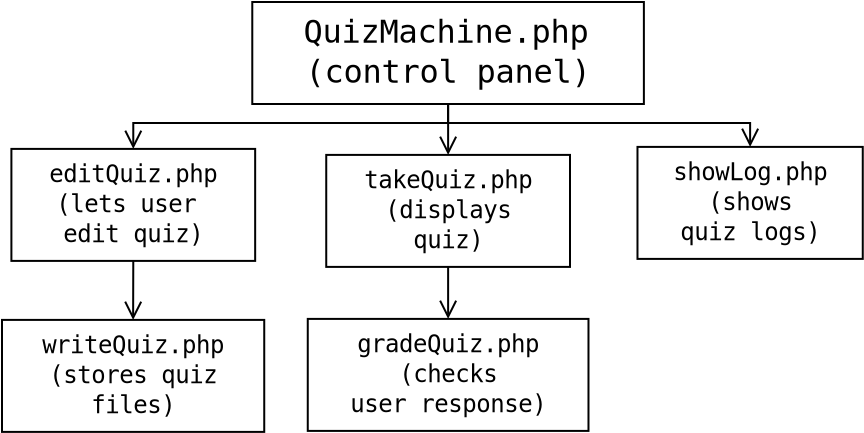 <?xml version="1.0" encoding="UTF-8"?>
<dia:diagram xmlns:dia="http://www.lysator.liu.se/~alla/dia/"><dia:layer name="Background" visible="true"><dia:object type="Flowchart - Box" version="0" id="O0"><dia:attribute name="obj_pos"><dia:point val="13.36,2.55"/></dia:attribute><dia:attribute name="obj_bb"><dia:rectangle val="13.31,2.5;32.99,7.7"/></dia:attribute><dia:attribute name="elem_corner"><dia:point val="13.36,2.55"/></dia:attribute><dia:attribute name="elem_width"><dia:real val="19.58"/></dia:attribute><dia:attribute name="elem_height"><dia:real val="5.1"/></dia:attribute><dia:attribute name="border_width"><dia:real val="0.1"/></dia:attribute><dia:attribute name="show_background"><dia:boolean val="true"/></dia:attribute><dia:attribute name="padding"><dia:real val="0.5"/></dia:attribute><dia:attribute name="text"><dia:composite type="text"><dia:attribute name="string"><dia:string>#QuizMachine.php
(control panel)#</dia:string></dia:attribute><dia:attribute name="font"><dia:font name="Courier"/></dia:attribute><dia:attribute name="height"><dia:real val="2"/></dia:attribute><dia:attribute name="pos"><dia:point val="23.15,4.595"/></dia:attribute><dia:attribute name="color"><dia:color val="#000000"/></dia:attribute><dia:attribute name="alignment"><dia:enum val="1"/></dia:attribute></dia:composite></dia:attribute></dia:object><dia:object type="Flowchart - Box" version="0" id="O1"><dia:attribute name="obj_pos"><dia:point val="1.316,9.895"/></dia:attribute><dia:attribute name="obj_bb"><dia:rectangle val="1.266,9.845;13.554,15.545"/></dia:attribute><dia:attribute name="elem_corner"><dia:point val="1.316,9.895"/></dia:attribute><dia:attribute name="elem_width"><dia:real val="12.188"/></dia:attribute><dia:attribute name="elem_height"><dia:real val="5.6"/></dia:attribute><dia:attribute name="border_width"><dia:real val="0.1"/></dia:attribute><dia:attribute name="show_background"><dia:boolean val="true"/></dia:attribute><dia:attribute name="padding"><dia:real val="0.5"/></dia:attribute><dia:attribute name="text"><dia:composite type="text"><dia:attribute name="string"><dia:string>#editQuiz.php
(lets user 
edit quiz)#</dia:string></dia:attribute><dia:attribute name="font"><dia:font name="Courier"/></dia:attribute><dia:attribute name="height"><dia:real val="1.5"/></dia:attribute><dia:attribute name="pos"><dia:point val="7.41,11.566"/></dia:attribute><dia:attribute name="color"><dia:color val="#000000"/></dia:attribute><dia:attribute name="alignment"><dia:enum val="1"/></dia:attribute></dia:composite></dia:attribute></dia:object><dia:object type="Flowchart - Box" version="0" id="O2"><dia:attribute name="obj_pos"><dia:point val="0.846,18.445"/></dia:attribute><dia:attribute name="obj_bb"><dia:rectangle val="0.796,18.395;14.008,24.095"/></dia:attribute><dia:attribute name="elem_corner"><dia:point val="0.846,18.445"/></dia:attribute><dia:attribute name="elem_width"><dia:real val="13.112"/></dia:attribute><dia:attribute name="elem_height"><dia:real val="5.6"/></dia:attribute><dia:attribute name="border_width"><dia:real val="0.1"/></dia:attribute><dia:attribute name="show_background"><dia:boolean val="true"/></dia:attribute><dia:attribute name="padding"><dia:real val="0.5"/></dia:attribute><dia:attribute name="text"><dia:composite type="text"><dia:attribute name="string"><dia:string>#writeQuiz.php
(stores quiz
files)#</dia:string></dia:attribute><dia:attribute name="font"><dia:font name="Courier"/></dia:attribute><dia:attribute name="height"><dia:real val="1.5"/></dia:attribute><dia:attribute name="pos"><dia:point val="7.402,20.116"/></dia:attribute><dia:attribute name="color"><dia:color val="#000000"/></dia:attribute><dia:attribute name="alignment"><dia:enum val="1"/></dia:attribute></dia:composite></dia:attribute></dia:object><dia:object type="Flowchart - Box" version="0" id="O3"><dia:attribute name="obj_pos"><dia:point val="17.058,10.195"/></dia:attribute><dia:attribute name="obj_bb"><dia:rectangle val="17.008,10.145;29.296,15.845"/></dia:attribute><dia:attribute name="elem_corner"><dia:point val="17.058,10.195"/></dia:attribute><dia:attribute name="elem_width"><dia:real val="12.188"/></dia:attribute><dia:attribute name="elem_height"><dia:real val="5.6"/></dia:attribute><dia:attribute name="border_width"><dia:real val="0.1"/></dia:attribute><dia:attribute name="show_background"><dia:boolean val="true"/></dia:attribute><dia:attribute name="padding"><dia:real val="0.5"/></dia:attribute><dia:attribute name="text"><dia:composite type="text"><dia:attribute name="string"><dia:string>#takeQuiz.php
(displays
quiz)#</dia:string></dia:attribute><dia:attribute name="font"><dia:font name="Courier"/></dia:attribute><dia:attribute name="height"><dia:real val="1.5"/></dia:attribute><dia:attribute name="pos"><dia:point val="23.152,11.866"/></dia:attribute><dia:attribute name="color"><dia:color val="#000000"/></dia:attribute><dia:attribute name="alignment"><dia:enum val="1"/></dia:attribute></dia:composite></dia:attribute></dia:object><dia:object type="Flowchart - Box" version="0" id="O4"><dia:attribute name="obj_pos"><dia:point val="16.134,18.395"/></dia:attribute><dia:attribute name="obj_bb"><dia:rectangle val="16.084,18.345;30.22,24.045"/></dia:attribute><dia:attribute name="elem_corner"><dia:point val="16.134,18.395"/></dia:attribute><dia:attribute name="elem_width"><dia:real val="14.036"/></dia:attribute><dia:attribute name="elem_height"><dia:real val="5.6"/></dia:attribute><dia:attribute name="border_width"><dia:real val="0.1"/></dia:attribute><dia:attribute name="show_background"><dia:boolean val="true"/></dia:attribute><dia:attribute name="padding"><dia:real val="0.5"/></dia:attribute><dia:attribute name="text"><dia:composite type="text"><dia:attribute name="string"><dia:string>#gradeQuiz.php
(checks
user response)#</dia:string></dia:attribute><dia:attribute name="font"><dia:font name="Courier"/></dia:attribute><dia:attribute name="height"><dia:real val="1.5"/></dia:attribute><dia:attribute name="pos"><dia:point val="23.152,20.066"/></dia:attribute><dia:attribute name="color"><dia:color val="#000000"/></dia:attribute><dia:attribute name="alignment"><dia:enum val="1"/></dia:attribute></dia:composite></dia:attribute></dia:object><dia:object type="Flowchart - Box" version="0" id="O5"><dia:attribute name="obj_pos"><dia:point val="32.62,9.795"/></dia:attribute><dia:attribute name="obj_bb"><dia:rectangle val="32.57,9.745;43.934,15.445"/></dia:attribute><dia:attribute name="elem_corner"><dia:point val="32.62,9.795"/></dia:attribute><dia:attribute name="elem_width"><dia:real val="11.264"/></dia:attribute><dia:attribute name="elem_height"><dia:real val="5.6"/></dia:attribute><dia:attribute name="border_width"><dia:real val="0.1"/></dia:attribute><dia:attribute name="show_background"><dia:boolean val="true"/></dia:attribute><dia:attribute name="padding"><dia:real val="0.5"/></dia:attribute><dia:attribute name="text"><dia:composite type="text"><dia:attribute name="string"><dia:string>#showLog.php
(shows
quiz logs)#</dia:string></dia:attribute><dia:attribute name="font"><dia:font name="Courier"/></dia:attribute><dia:attribute name="height"><dia:real val="1.5"/></dia:attribute><dia:attribute name="pos"><dia:point val="38.252,11.466"/></dia:attribute><dia:attribute name="color"><dia:color val="#000000"/></dia:attribute><dia:attribute name="alignment"><dia:enum val="1"/></dia:attribute></dia:composite></dia:attribute></dia:object><dia:object type="Standard - ZigZagLine" version="0" id="O6"><dia:attribute name="obj_pos"><dia:point val="23.15,7.65"/></dia:attribute><dia:attribute name="obj_bb"><dia:rectangle val="6.61,7.6;23.2,9.945"/></dia:attribute><dia:attribute name="orth_points"><dia:point val="23.15,7.65"/><dia:point val="23.15,8.6"/><dia:point val="7.41,8.6"/><dia:point val="7.41,9.895"/></dia:attribute><dia:attribute name="orth_orient"><dia:enum val="1"/><dia:enum val="0"/><dia:enum val="1"/></dia:attribute><dia:attribute name="end_arrow"><dia:enum val="1"/></dia:attribute><dia:attribute name="end_arrow_length"><dia:real val="0.8"/></dia:attribute><dia:attribute name="end_arrow_width"><dia:real val="0.8"/></dia:attribute><dia:connections><dia:connection handle="0" to="O0" connection="13"/><dia:connection handle="1" to="O1" connection="2"/></dia:connections></dia:object><dia:object type="Standard - ZigZagLine" version="0" id="O7"><dia:attribute name="obj_pos"><dia:point val="23.15,7.65"/></dia:attribute><dia:attribute name="obj_bb"><dia:rectangle val="23.1,7.6;39.052,9.845"/></dia:attribute><dia:attribute name="orth_points"><dia:point val="23.15,7.65"/><dia:point val="23.15,8.6"/><dia:point val="38.252,8.6"/><dia:point val="38.252,9.795"/></dia:attribute><dia:attribute name="orth_orient"><dia:enum val="1"/><dia:enum val="0"/><dia:enum val="1"/></dia:attribute><dia:attribute name="end_arrow"><dia:enum val="1"/></dia:attribute><dia:attribute name="end_arrow_length"><dia:real val="0.8"/></dia:attribute><dia:attribute name="end_arrow_width"><dia:real val="0.8"/></dia:attribute><dia:connections><dia:connection handle="0" to="O0" connection="13"/><dia:connection handle="1" to="O5" connection="2"/></dia:connections></dia:object><dia:object type="Standard - ZigZagLine" version="0" id="O8"><dia:attribute name="obj_pos"><dia:point val="23.15,7.65"/></dia:attribute><dia:attribute name="obj_bb"><dia:rectangle val="22.352,7.6;23.952,10.245"/></dia:attribute><dia:attribute name="orth_points"><dia:point val="23.15,7.65"/><dia:point val="23.15,8.6"/><dia:point val="23.152,8.6"/><dia:point val="23.152,10.195"/></dia:attribute><dia:attribute name="orth_orient"><dia:enum val="1"/><dia:enum val="0"/><dia:enum val="1"/></dia:attribute><dia:attribute name="end_arrow"><dia:enum val="1"/></dia:attribute><dia:attribute name="end_arrow_length"><dia:real val="0.8"/></dia:attribute><dia:attribute name="end_arrow_width"><dia:real val="0.8"/></dia:attribute><dia:connections><dia:connection handle="0" to="O0" connection="13"/><dia:connection handle="1" to="O3" connection="2"/></dia:connections></dia:object><dia:object type="Standard - Line" version="0" id="O9"><dia:attribute name="obj_pos"><dia:point val="7.41,15.495"/></dia:attribute><dia:attribute name="obj_bb"><dia:rectangle val="6.602,15.445;8.202,18.497"/></dia:attribute><dia:attribute name="conn_endpoints"><dia:point val="7.41,15.495"/><dia:point val="7.402,18.445"/></dia:attribute><dia:attribute name="numcp"><dia:int val="1"/></dia:attribute><dia:attribute name="end_arrow"><dia:enum val="1"/></dia:attribute><dia:attribute name="end_arrow_length"><dia:real val="0.8"/></dia:attribute><dia:attribute name="end_arrow_width"><dia:real val="0.8"/></dia:attribute><dia:connections><dia:connection handle="0" to="O1" connection="13"/><dia:connection handle="1" to="O2" connection="2"/></dia:connections></dia:object><dia:object type="Standard - Line" version="0" id="O10"><dia:attribute name="obj_pos"><dia:point val="23.152,15.795"/></dia:attribute><dia:attribute name="obj_bb"><dia:rectangle val="22.352,15.745;23.952,18.445"/></dia:attribute><dia:attribute name="conn_endpoints"><dia:point val="23.152,15.795"/><dia:point val="23.152,18.395"/></dia:attribute><dia:attribute name="numcp"><dia:int val="1"/></dia:attribute><dia:attribute name="end_arrow"><dia:enum val="1"/></dia:attribute><dia:attribute name="end_arrow_length"><dia:real val="0.8"/></dia:attribute><dia:attribute name="end_arrow_width"><dia:real val="0.8"/></dia:attribute><dia:connections><dia:connection handle="0" to="O3" connection="13"/><dia:connection handle="1" to="O4" connection="2"/></dia:connections></dia:object></dia:layer></dia:diagram>
